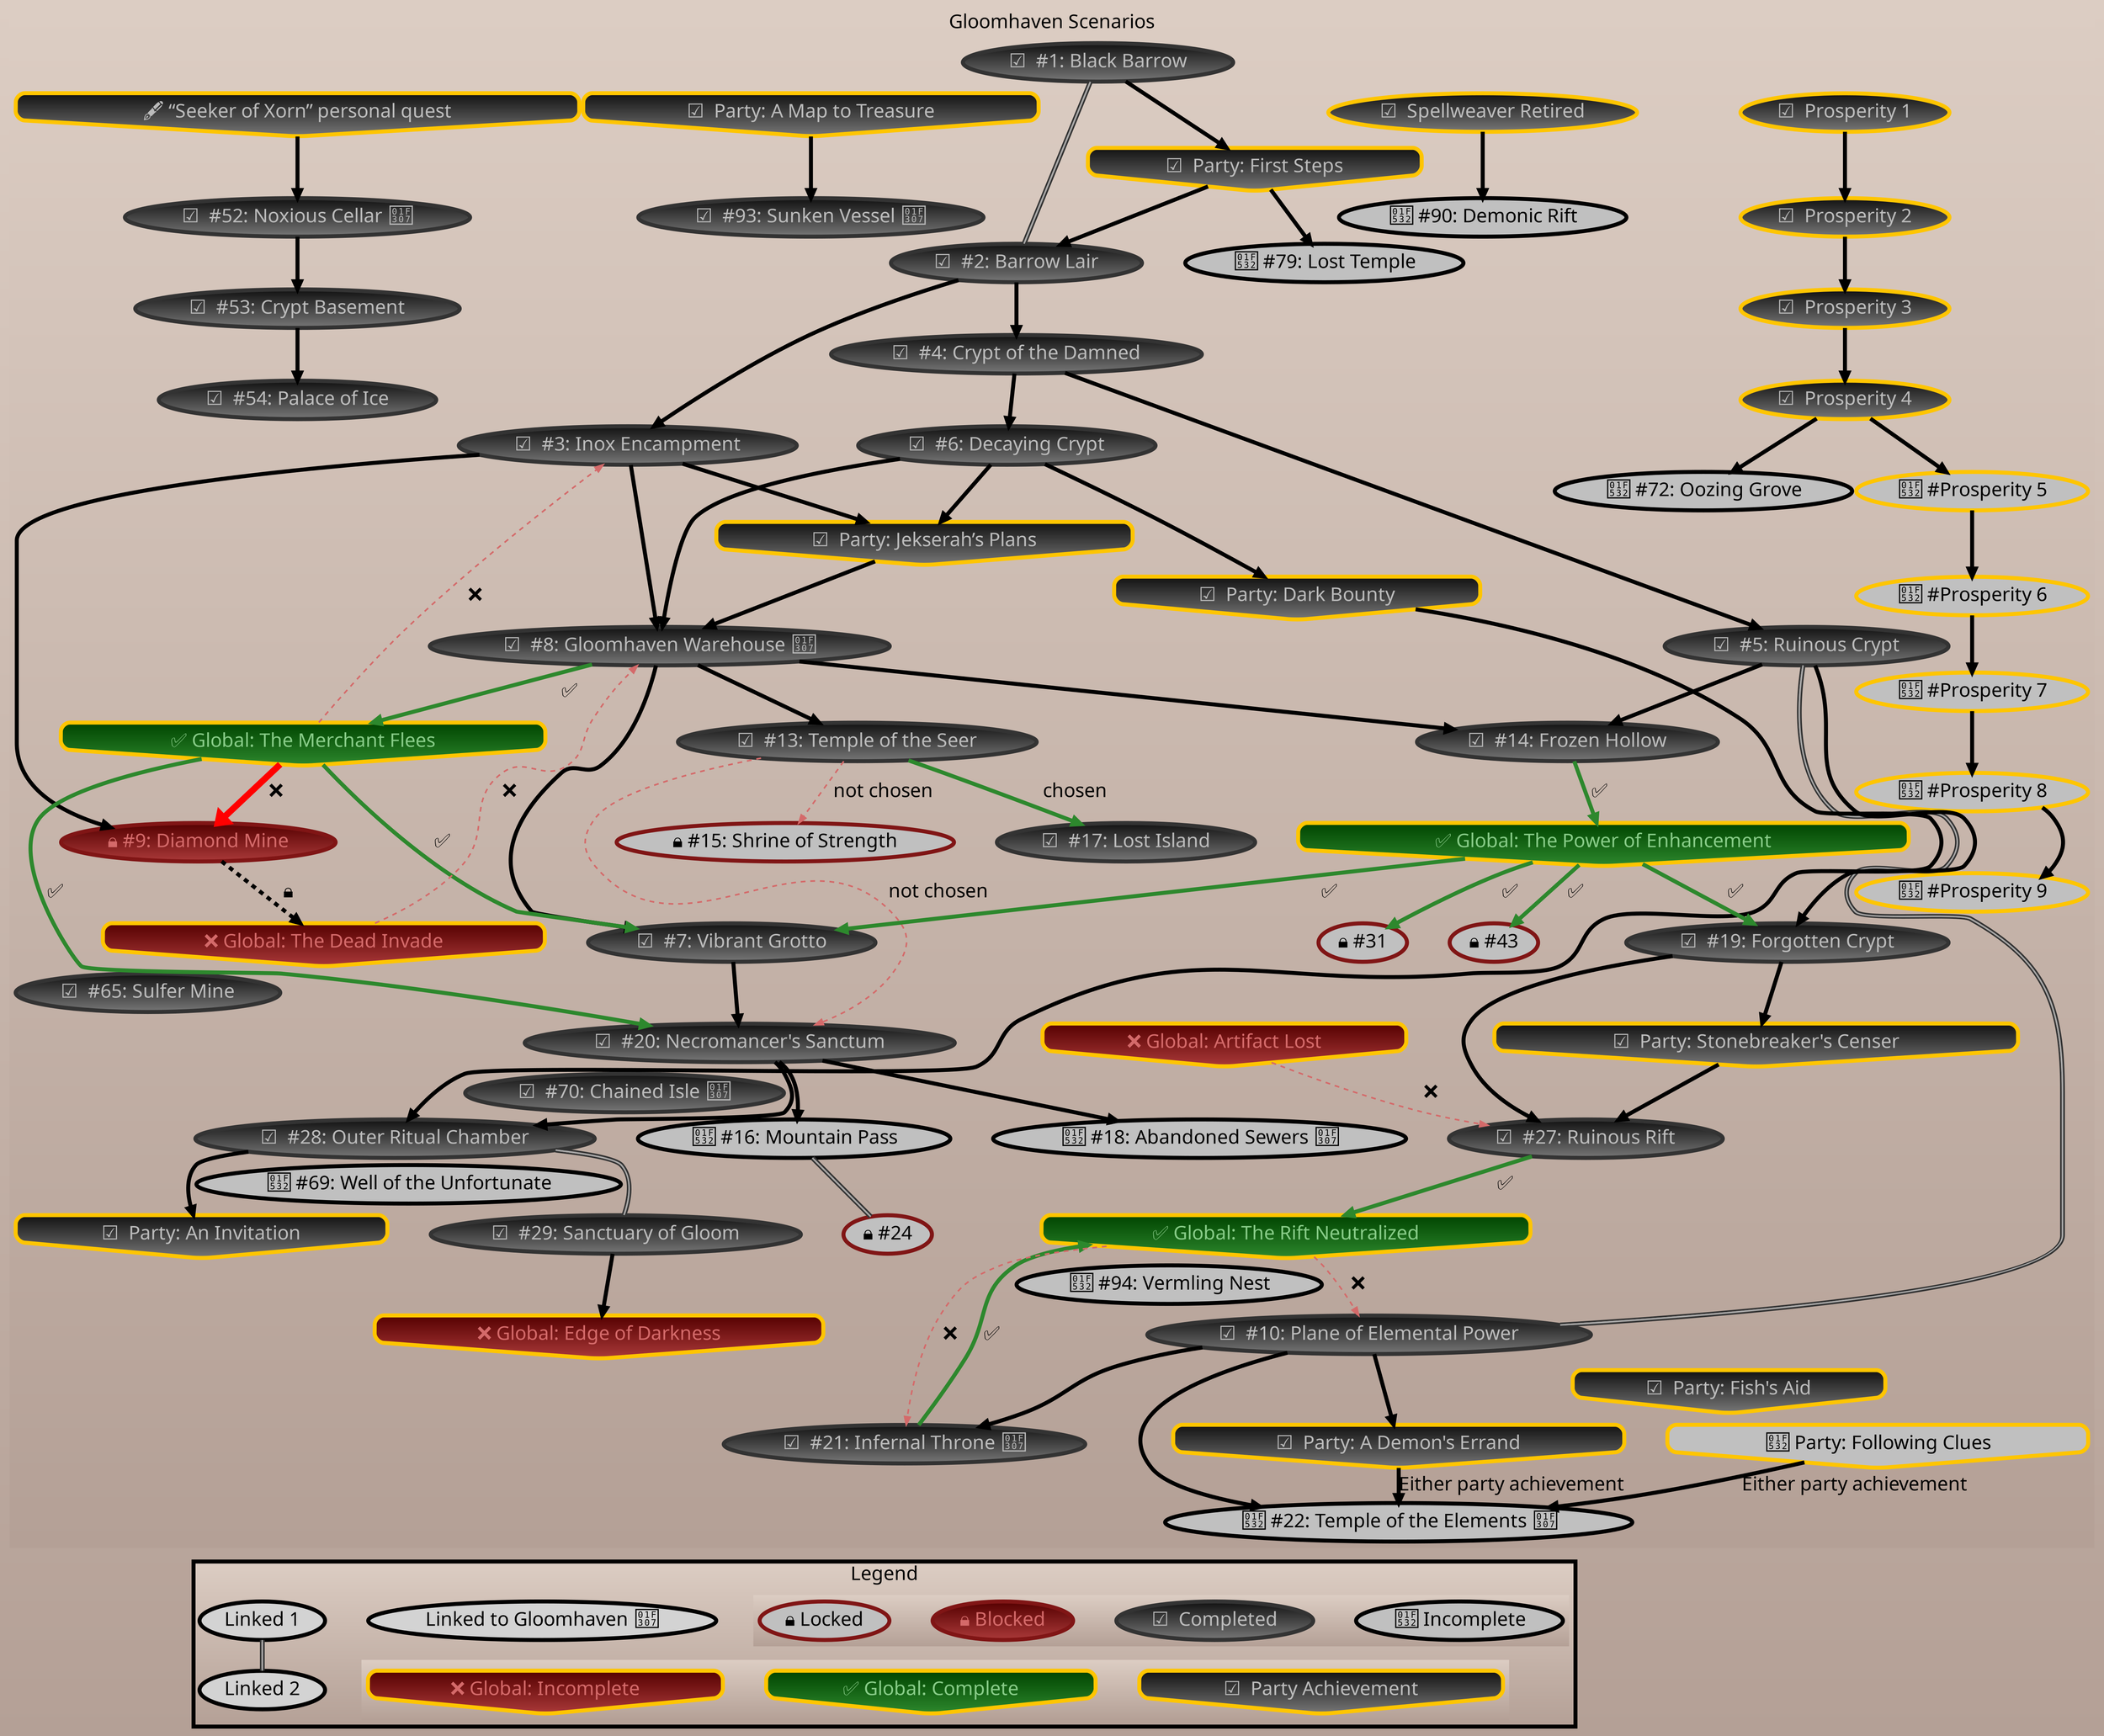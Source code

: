 digraph
{
	// Set up the Gloomhaven font Pirata One (Needs PirataOne-Gloomhaven.ttf installed from the Creator Pack)
	graph [fontname = "Pirata One", fontsize = 24, penwidth = 5, bgcolor="#DCCDC3:#B4A096" gradientangle="270"];
	node  [fontname = "Pirata One", fontsize = 24, penwidth = 5, style="rounded,filled" gradientangle="270"];
	edge  [fontname = "Pirata One", fontsize = 24, penwidth = 5];

	nodesep = 0.75;
	ranksep = 0.25;

	subgraph cluster_main
	{
		label = "Gloomhaven Scenarios";
		pencolor = transparent;

		// Prosperity nodes
		{
			// Gold border
			node [color="#FFC500" fillcolor="#111111:#777777" fontcolor="#BBBBBB"];
			p1 [label = "☑️  Prosperity 1"];
			p2 [label = "☑️  Prosperity 2"];
			p3 [label = "☑️  Prosperity 3"];
			p4 [label = "☑️  Prosperity 4"];
			retire_sw [label = "☑️  Spellweaver Retired"];
			node [fillcolor="gray" fontcolor="black"];
			p5 [label = "🔲 #Prosperity 5"];
			p6 [label = "🔲 #Prosperity 6"];
			p7 [label = "🔲 #Prosperity 7"];
			p8 [label = "🔲 #Prosperity 8"];
			p9 [label = "🔲 #Prosperity 9"];
		}

		// Scenario nodes
		{
			node [fillcolor="#111111:#777777" color="#333333" fontcolor="#BBBBBB"];
			 1 [label = "☑️  #1: Black Barrow"];
			 2 [label = "☑️  #2: Barrow Lair"];
			 3 [label = "☑️  #3: Inox Encampment"];
			 4 [label = "☑️  #4: Crypt of the Damned"];
			 5 [label = "☑️  #5: Ruinous Crypt"];
			 6 [label = "☑️  #6: Decaying Crypt"];
			 7 [label = "☑️  #7: Vibrant Grotto"];
			 8 [label = "☑️  #8: Gloomhaven Warehouse 🌇"];
			10 [label = "☑️  #10: Plane of Elemental Power"];
			13 [label = "☑️  #13: Temple of the Seer"];
			14 [label = "☑️  #14: Frozen Hollow"];
			17 [label = "☑️  #17: Lost Island"];
			19 [label = "☑️  #19: Forgotten Crypt"];
			20 [label = "☑️  #20: Necromancer's Sanctum"];
			21 [label = "☑️  #21: Infernal Throne 🌇"];
			27 [label = "☑️  #27: Ruinous Rift"];
			28 [label = "☑️  #28: Outer Ritual Chamber"];
			29 [label = "☑️  #29: Sanctuary of Gloom"];
			52 [label = "☑️  #52: Noxious Cellar 🌇"];
			53 [label = "☑️  #53: Crypt Basement"];
			54 [label = "☑️  #54: Palace of Ice"];
			65 [label = "☑️  #65: Sulfer Mine"];
			70 [label = "☑️  #70: Chained Isle 🌇"];
			93 [label = "☑️  #93: Sunken Vessel 🌇"];
		}

		{
			node [fillcolor="gray"];
			16 [label = "🔲 #16: Mountain Pass"];
			18 [label = "🔲 #18: Abandoned Sewers 🌇"];
			22 [label = "🔲 #22: Temple of the Elements 🌇"];
			69 [label = "🔲 #69: Well of the Unfortunate"];
			72 [label = "🔲 #72: Oozing Grove"];
			79 [label = "🔲 #79: Lost Temple"];
			90 [label = "🔲 #90: Demonic Rift"];
			94 [label = "🔲 #94: Vermling Nest"];
		}

		{
			node [fillcolor="#550000:#AA3939" color="#801515" fontcolor="#D46A6A"];
			9 [label = "🔒 #9: Diamond Mine"];
		}

		{
			node [fillcolor="gray" color="#801515"];
			15 [label = "🔒 #15: Shrine of Strength"];
			24 [label = "🔒 #24"];
			31 [label = "🔒 #31"];
			43 [label = "🔒 #43"];
		}

		{
			// Achievement Nodes
			// Gold border
			node [shape = invhouse, color="#FFC500"];

			{
				node [fillcolor="#111111:#777777" fontcolor="#BBBBBB"];
				// Party achievement nodes
				party_first_steps           [label = "☑️  Party: First Steps"];
				party_jekserahs_plans       [label = "☑️  Party: Jekserah’s Plans"];
				party_dark_bounty           [label = "☑️  Party: Dark Bounty"];
				party_stonebreakers_censer  [label = "☑️  Party: Stonebreaker's Censer"];
				party_map_to_treasure       [label = "☑️  Party: A Map to Treasure"];
				party_demons_errand         [label = "☑️  Party: A Demon's Errand"];
				party_an_invitation         [label = "☑️  Party: An Invitation"];
				party_fish_aid              [label = "☑️  Party: Fish's Aid"];
				node [fillcolor="gray" fontcolor="black"];
				party_following_clues       [label = "🔲 Party: Following Clues"];
			}

			// Global achievement nodes
			{
				node [fillcolor="#004400:#2D882D" fontcolor="#88CC88"];
				global_merchant_flees       [label = "✅ Global: The Merchant Flees"];
				global_power_of_enhancement [label = "✅ Global: The Power of Enhancement"];
				global_rift_neutralized     [label = "✅ Global: The Rift Neutralized"];
			}
			{
				node [fillcolor="#550000:#AA3939" fontcolor="#D46A6A"];
				global_dead_inside          [label = "❌ Global: The Dead Invade"];
				global_artifact_lost        [label = "❌ Global: Artifact Lost"];
				global_edge_of_darkness     [label = "❌ Global: Edge of Darkness"];
			}

			{
				node [fillcolor="#111111:#777777" fontcolor="#BBBBBB"];
				quest_seeker_of_xorn        [label = "🖋️ “Seeker of Xorn” personal quest"];
			}
		}

		{rank = source 1}
		// {rank = max 54 65 70 93}

		// Scenario unlocks
		                                1 -> {/* 2, */ party_first_steps};
		party_first_steps           ->  2 -> {3, 4};
		                                3 -> {8, 9, party_jekserahs_plans};
		                                4 -> {5, 6};
		                                5 -> {/* 10, */ 14, 19};
		                                6 -> {8, party_jekserahs_plans, party_dark_bounty};
		                                7 -> {20};
		party_jekserahs_plans       ->  8 -> {7, 13, 14};
		                               10 -> {21, 22, party_demons_errand};
		                               19 -> {27, party_stonebreakers_censer};
		                               20 -> {16, 18, 28};
		{party_demons_errand, party_following_clues} -> 22 [label = "Either party achievement"];
		party_stonebreakers_censer  -> 27;
		party_dark_bounty           -> 28 -> {/* 29, */ party_an_invitation};
		                               29 -> global_edge_of_darkness;
		quest_seeker_of_xorn        -> 52 -> {53};
		                               53 -> {54};
		p4                          -> 72;
		party_first_steps           -> 79;
		retire_sw                   -> 90;
		party_map_to_treasure       -> 93;

		p1 -> p2 -> p3 -> p4 -> p5 -> p6 -> p7 -> p8 -> p9;

		subgraph OptionsChosen
		{
			edge [color = "#2D882D"   label = "chosen"];

		                               13 -> {17};
		}

		subgraph OptionsNotChosen
		{
			edge [color = "#D46A6A"   label = "not chosen" style = dashed, penwidth = 2];

		                               13 -> {15, 20};
		}

		// Global achievement requirements
		subgraph GlobalAchievements
		{
			// Incomplete at the time
			subgraph IncompleteGlobalAchievements
			{
				edge [color = "#D46A6A"   label = "❌" style = dashed, penwidth = 2];

				global_merchant_flees       ->  3;
				global_dead_inside          ->  8;
				global_rift_neutralized     -> {10, 21};
				global_artifact_lost        -> 27;
			}

			subgraph BlockedGlobalAchievementUnlocks
			{
				edge [color = "red"   label = "❌", penwidth = 8];

				global_merchant_flees       ->  9;
			}

			subgraph BlockedGlobalAchievementRequirements
			{
				edge [label = "🔒" style = dashed];

				9                           -> global_dead_inside;
			}

			subgraph CompleteGlobalAchievements
			{
				edge [color = "#2D882D" label = "✅"];

				 8 -> global_merchant_flees       -> {7, 20};
				14 -> global_power_of_enhancement -> {7, 19, 31, 43};
				21 -> {global_rift_neutralized};
				27 -> {global_rift_neutralized};
			}
		}

		// Scenario links (physical connections)
		subgraph ScenarioLinks
		{
			edge [dir = none, color = "gray20:gray66:gray20", penwidth = 2];

			1 ->  2;
			5 -> 10;
			16 -> 24;
			28 -> 29;
		}
	}

	subgraph cluster_legend
	{
		label = "Legend";
		pencolor = black;

		linked     [label = "Linked to Gloomhaven 🌇"];

		subgraph cluster_basic
		{
			pencolor = transparent;
			label = "";
			incomplete [fillcolor="gray" label = "🔲 Incomplete"];
			completed  [fillcolor="#111111:#777777" color="#333333" fontcolor="#BBBBBB" label = "☑️  Completed"];
			blocked    [fillcolor="#550000:#AA3939" color="#801515" fontcolor="#D46A6A" label = "🔒 Blocked"];
			locked     [fillcolor="gray" color="#801515" label = "🔒 Locked"];
		}

		subgraph cluster_achievement
		{
			pencolor = transparent;
			label = "";
			node [shape = invhouse, color="#FFC500"];
			party_achievement [label = "☑️  Party Achievement", fillcolor="#111111:#777777" fontcolor="#BBBBBB"];
			global_complete   [label = "✅ Global: Complete" fillcolor="#004400:#2D882D" fontcolor="#88CC88"];
			global_incomplete [label = "❌ Global: Incomplete" fillcolor="#550000:#AA3939" fontcolor="#D46A6A"];
		}

		completed -> party_achievement [style = invis];

		linked1     [label = "Linked 1"];
		linked2     [label = "Linked 2"];
		linked1 -> linked2 [dir = none, color = "gray20:gray66:gray20", penwidth = 2];
	}

	// {21, 22, 24, 29} -> completed [style = invis, weight = 0.1];
	{22} -> completed [style = invis, weight = 0.1];
}

